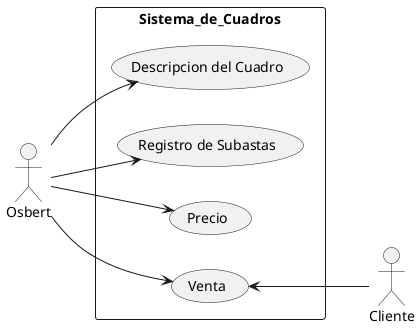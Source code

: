 @startuml Casos de Uso
left to right direction
skinparam packageStyle rectangle

actor Osbert
actor Cliente

rectangle Sistema_de_Cuadros {
    Osbert --> (Descripcion del Cuadro)
    Osbert --> (Registro de Subastas)
    Osbert --> (Precio)
    Osbert --> (Venta)

    (Venta) <-- Cliente
}
@enduml
